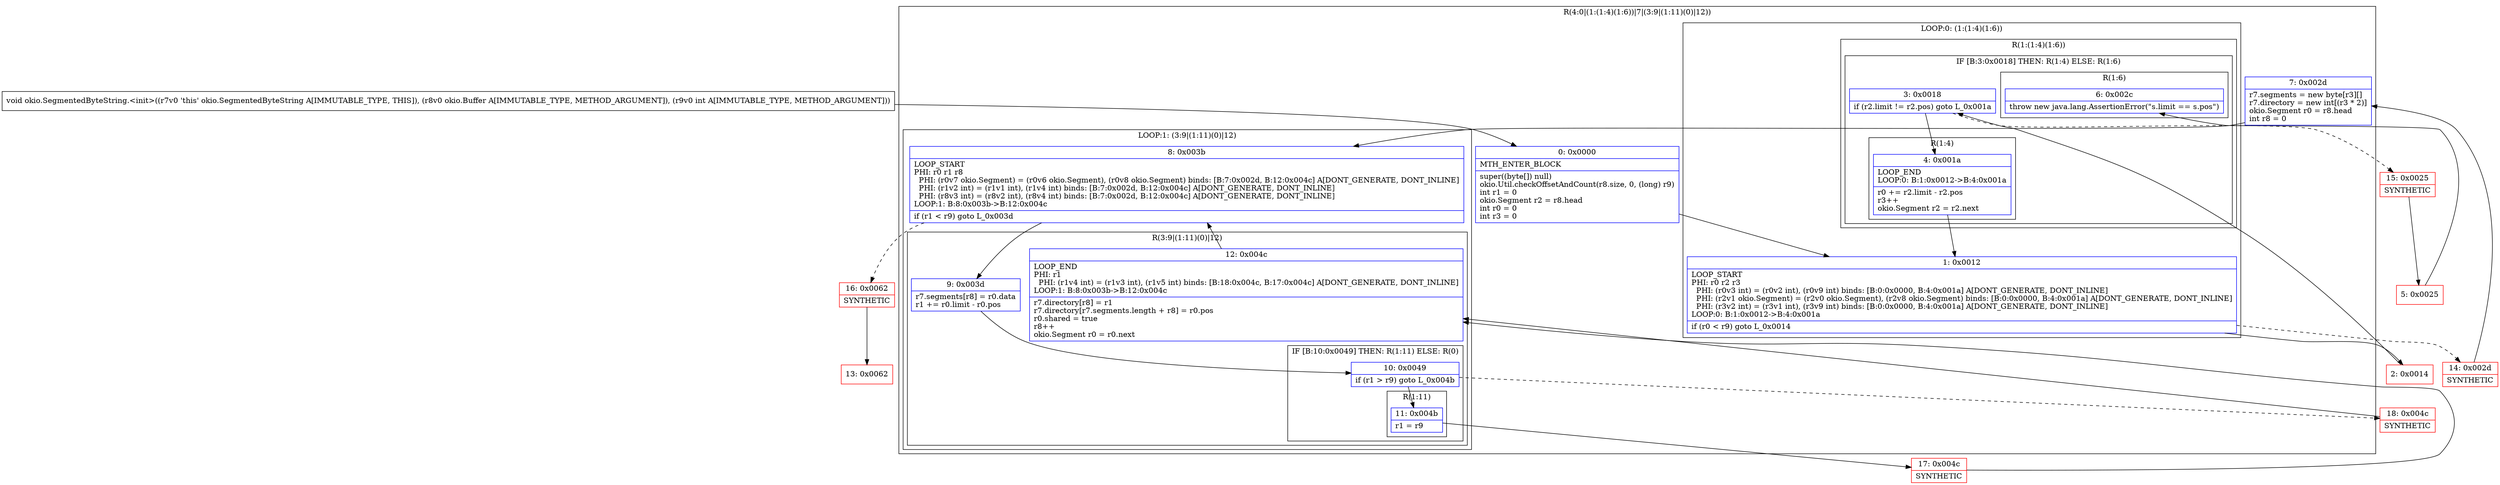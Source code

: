 digraph "CFG forokio.SegmentedByteString.\<init\>(Lokio\/Buffer;I)V" {
subgraph cluster_Region_2040149390 {
label = "R(4:0|(1:(1:4)(1:6))|7|(3:9|(1:11)(0)|12))";
node [shape=record,color=blue];
Node_0 [shape=record,label="{0\:\ 0x0000|MTH_ENTER_BLOCK\l|super((byte[]) null)\lokio.Util.checkOffsetAndCount(r8.size, 0, (long) r9)\lint r1 = 0\lokio.Segment r2 = r8.head\lint r0 = 0\lint r3 = 0\l}"];
subgraph cluster_LoopRegion_214997172 {
label = "LOOP:0: (1:(1:4)(1:6))";
node [shape=record,color=blue];
Node_1 [shape=record,label="{1\:\ 0x0012|LOOP_START\lPHI: r0 r2 r3 \l  PHI: (r0v3 int) = (r0v2 int), (r0v9 int) binds: [B:0:0x0000, B:4:0x001a] A[DONT_GENERATE, DONT_INLINE]\l  PHI: (r2v1 okio.Segment) = (r2v0 okio.Segment), (r2v8 okio.Segment) binds: [B:0:0x0000, B:4:0x001a] A[DONT_GENERATE, DONT_INLINE]\l  PHI: (r3v2 int) = (r3v1 int), (r3v9 int) binds: [B:0:0x0000, B:4:0x001a] A[DONT_GENERATE, DONT_INLINE]\lLOOP:0: B:1:0x0012\-\>B:4:0x001a\l|if (r0 \< r9) goto L_0x0014\l}"];
subgraph cluster_Region_1837064133 {
label = "R(1:(1:4)(1:6))";
node [shape=record,color=blue];
subgraph cluster_IfRegion_1013095640 {
label = "IF [B:3:0x0018] THEN: R(1:4) ELSE: R(1:6)";
node [shape=record,color=blue];
Node_3 [shape=record,label="{3\:\ 0x0018|if (r2.limit != r2.pos) goto L_0x001a\l}"];
subgraph cluster_Region_1528073353 {
label = "R(1:4)";
node [shape=record,color=blue];
Node_4 [shape=record,label="{4\:\ 0x001a|LOOP_END\lLOOP:0: B:1:0x0012\-\>B:4:0x001a\l|r0 += r2.limit \- r2.pos\lr3++\lokio.Segment r2 = r2.next\l}"];
}
subgraph cluster_Region_1078565131 {
label = "R(1:6)";
node [shape=record,color=blue];
Node_6 [shape=record,label="{6\:\ 0x002c|throw new java.lang.AssertionError(\"s.limit == s.pos\")\l}"];
}
}
}
}
Node_7 [shape=record,label="{7\:\ 0x002d|r7.segments = new byte[r3][]\lr7.directory = new int[(r3 * 2)]\lokio.Segment r0 = r8.head\lint r8 = 0\l}"];
subgraph cluster_LoopRegion_2093582689 {
label = "LOOP:1: (3:9|(1:11)(0)|12)";
node [shape=record,color=blue];
Node_8 [shape=record,label="{8\:\ 0x003b|LOOP_START\lPHI: r0 r1 r8 \l  PHI: (r0v7 okio.Segment) = (r0v6 okio.Segment), (r0v8 okio.Segment) binds: [B:7:0x002d, B:12:0x004c] A[DONT_GENERATE, DONT_INLINE]\l  PHI: (r1v2 int) = (r1v1 int), (r1v4 int) binds: [B:7:0x002d, B:12:0x004c] A[DONT_GENERATE, DONT_INLINE]\l  PHI: (r8v3 int) = (r8v2 int), (r8v4 int) binds: [B:7:0x002d, B:12:0x004c] A[DONT_GENERATE, DONT_INLINE]\lLOOP:1: B:8:0x003b\-\>B:12:0x004c\l|if (r1 \< r9) goto L_0x003d\l}"];
subgraph cluster_Region_703911711 {
label = "R(3:9|(1:11)(0)|12)";
node [shape=record,color=blue];
Node_9 [shape=record,label="{9\:\ 0x003d|r7.segments[r8] = r0.data\lr1 += r0.limit \- r0.pos\l}"];
subgraph cluster_IfRegion_1415050547 {
label = "IF [B:10:0x0049] THEN: R(1:11) ELSE: R(0)";
node [shape=record,color=blue];
Node_10 [shape=record,label="{10\:\ 0x0049|if (r1 \> r9) goto L_0x004b\l}"];
subgraph cluster_Region_1090835113 {
label = "R(1:11)";
node [shape=record,color=blue];
Node_11 [shape=record,label="{11\:\ 0x004b|r1 = r9\l}"];
}
subgraph cluster_Region_146672502 {
label = "R(0)";
node [shape=record,color=blue];
}
}
Node_12 [shape=record,label="{12\:\ 0x004c|LOOP_END\lPHI: r1 \l  PHI: (r1v4 int) = (r1v3 int), (r1v5 int) binds: [B:18:0x004c, B:17:0x004c] A[DONT_GENERATE, DONT_INLINE]\lLOOP:1: B:8:0x003b\-\>B:12:0x004c\l|r7.directory[r8] = r1\lr7.directory[r7.segments.length + r8] = r0.pos\lr0.shared = true\lr8++\lokio.Segment r0 = r0.next\l}"];
}
}
}
Node_2 [shape=record,color=red,label="{2\:\ 0x0014}"];
Node_5 [shape=record,color=red,label="{5\:\ 0x0025}"];
Node_13 [shape=record,color=red,label="{13\:\ 0x0062}"];
Node_14 [shape=record,color=red,label="{14\:\ 0x002d|SYNTHETIC\l}"];
Node_15 [shape=record,color=red,label="{15\:\ 0x0025|SYNTHETIC\l}"];
Node_16 [shape=record,color=red,label="{16\:\ 0x0062|SYNTHETIC\l}"];
Node_17 [shape=record,color=red,label="{17\:\ 0x004c|SYNTHETIC\l}"];
Node_18 [shape=record,color=red,label="{18\:\ 0x004c|SYNTHETIC\l}"];
MethodNode[shape=record,label="{void okio.SegmentedByteString.\<init\>((r7v0 'this' okio.SegmentedByteString A[IMMUTABLE_TYPE, THIS]), (r8v0 okio.Buffer A[IMMUTABLE_TYPE, METHOD_ARGUMENT]), (r9v0 int A[IMMUTABLE_TYPE, METHOD_ARGUMENT])) }"];
MethodNode -> Node_0;
Node_0 -> Node_1;
Node_1 -> Node_2;
Node_1 -> Node_14[style=dashed];
Node_3 -> Node_4;
Node_3 -> Node_15[style=dashed];
Node_4 -> Node_1;
Node_7 -> Node_8;
Node_8 -> Node_9;
Node_8 -> Node_16[style=dashed];
Node_9 -> Node_10;
Node_10 -> Node_11;
Node_10 -> Node_18[style=dashed];
Node_11 -> Node_17;
Node_12 -> Node_8;
Node_2 -> Node_3;
Node_5 -> Node_6;
Node_14 -> Node_7;
Node_15 -> Node_5;
Node_16 -> Node_13;
Node_17 -> Node_12;
Node_18 -> Node_12;
}

